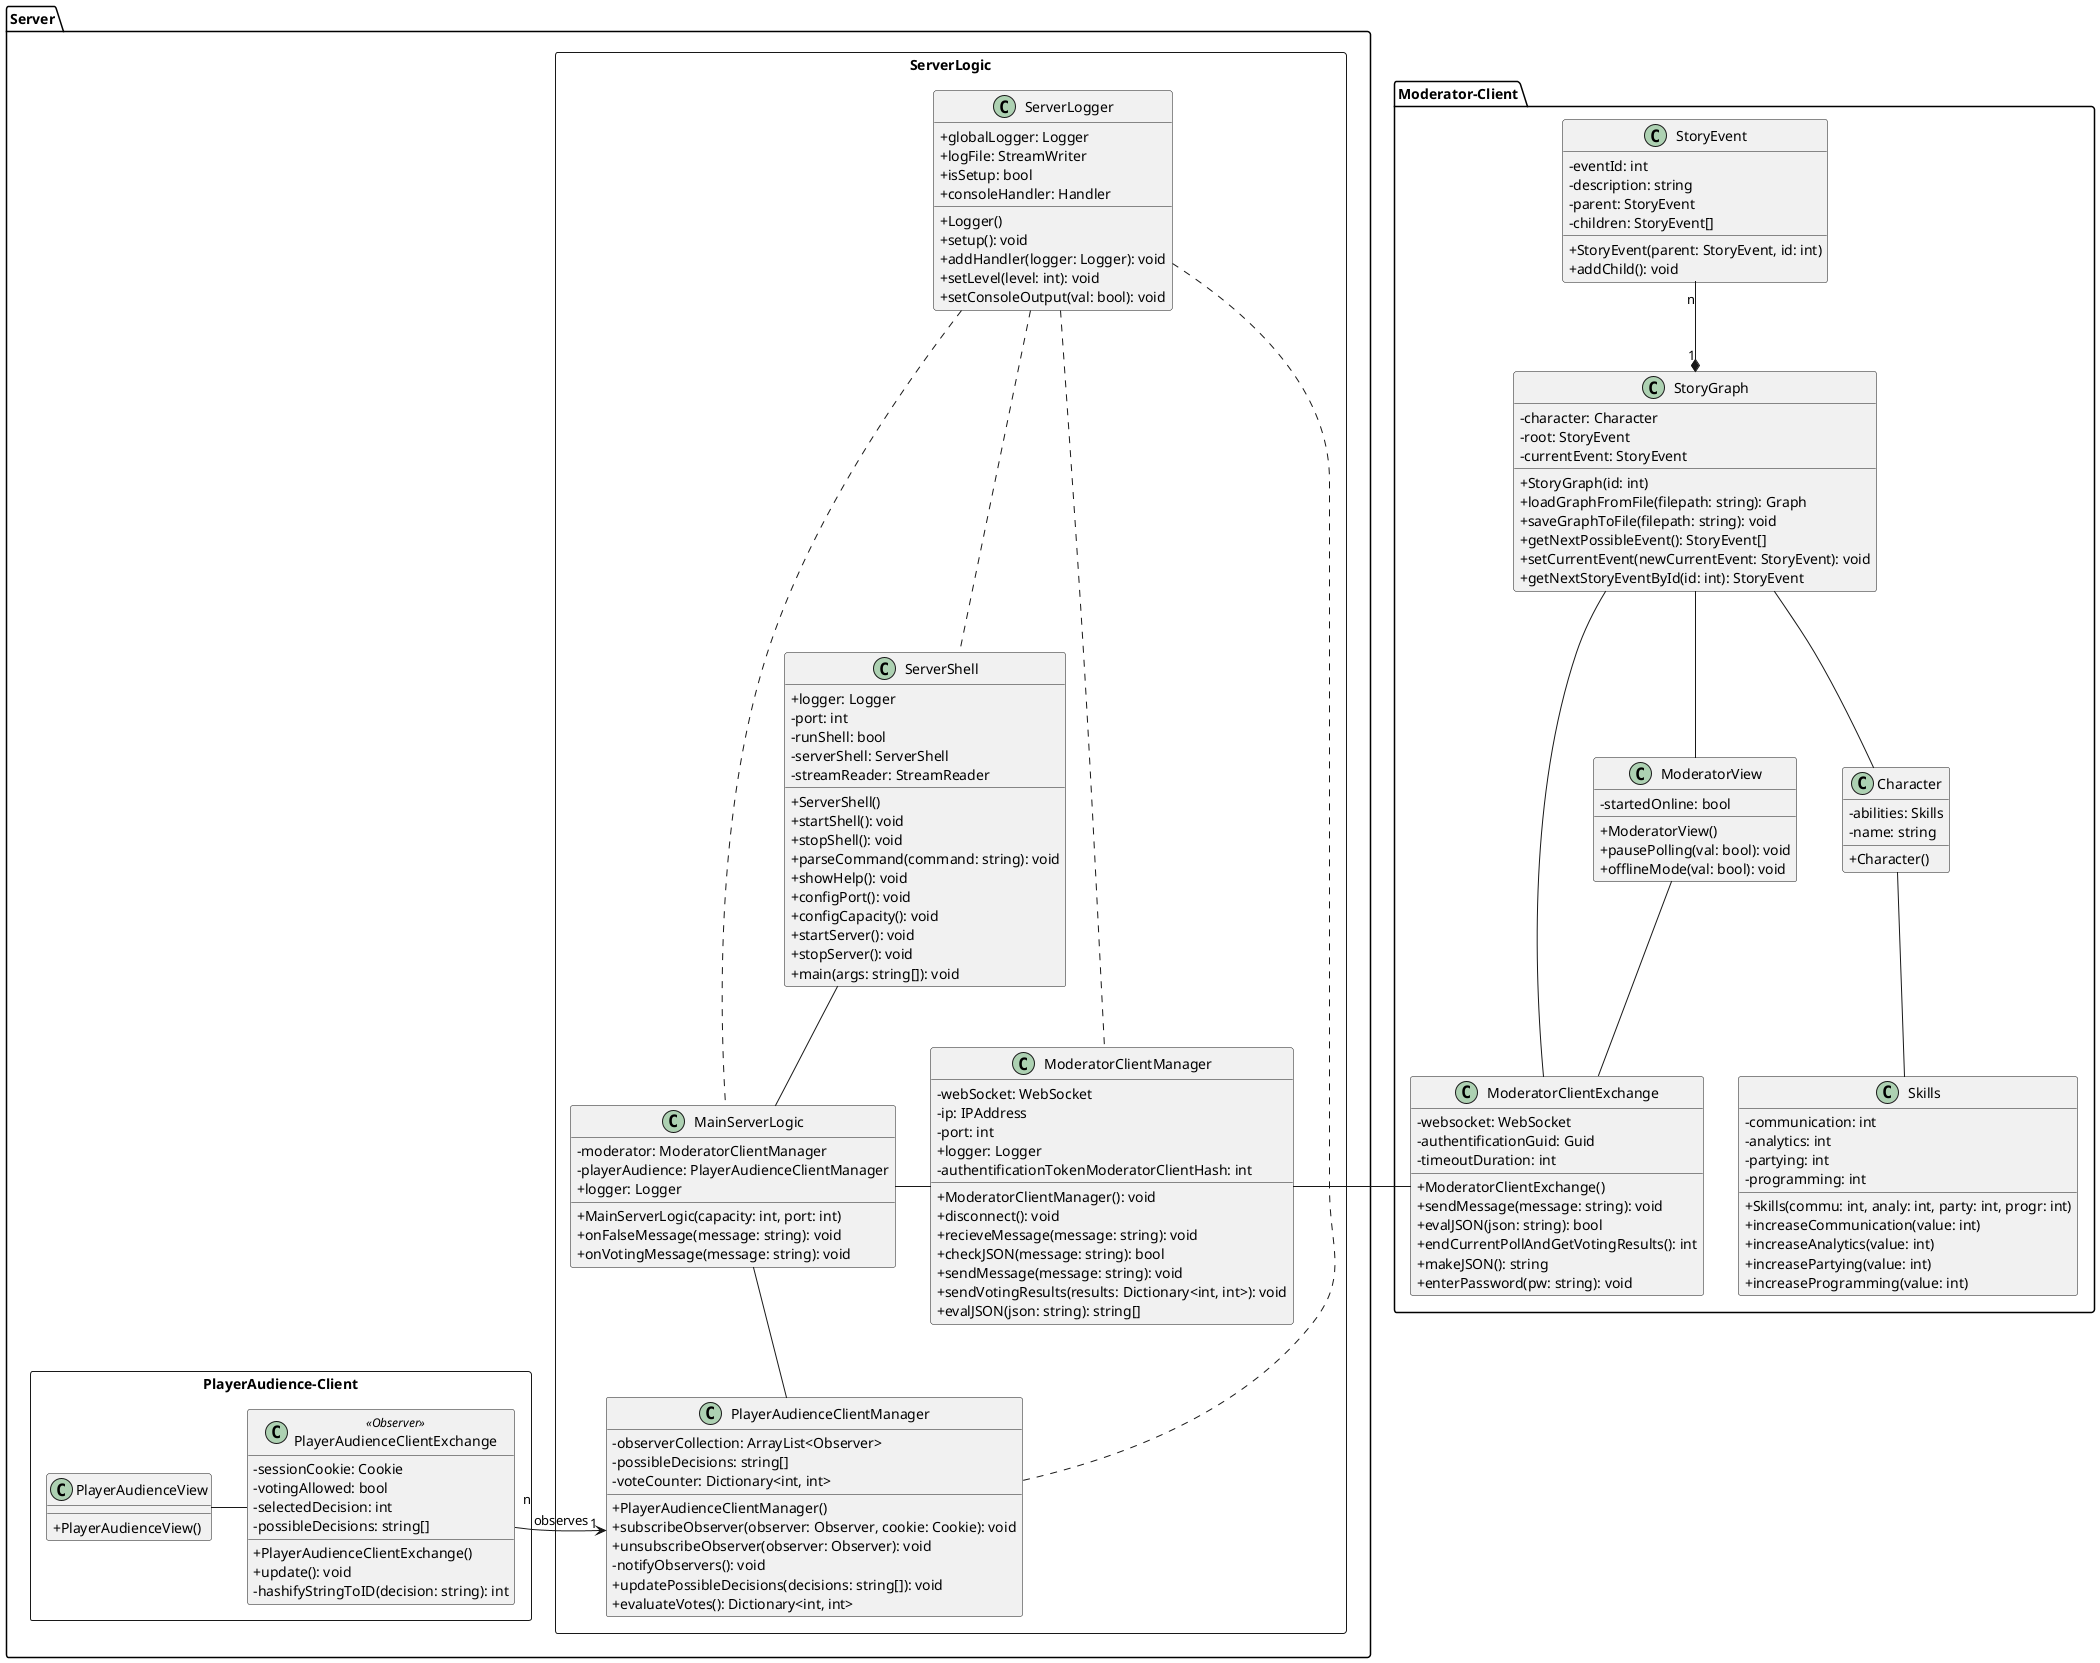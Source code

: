 @startuml

skinparam classAttributeIconSize 0

package "Moderator-Client" {

  class StoryEvent {
    {field} -eventId: int
    {field} -description: string
    {field} -parent: StoryEvent
    {field} -children: StoryEvent[]
    {method} +StoryEvent(parent: StoryEvent, id: int)
    {method} +addChild(): void
  }

  class StoryGraph {
    {field} -character: Character
    {field} -root: StoryEvent
    {field} -currentEvent: StoryEvent
    {method} +StoryGraph(id: int)
    {method} +loadGraphFromFile(filepath: string): Graph
    {method} +saveGraphToFile(filepath: string): void
    {method} +getNextPossibleEvent(): StoryEvent[]
    {method} +setCurrentEvent(newCurrentEvent: StoryEvent): void
    {method} +getNextStoryEventById(id: int): StoryEvent
  }

  class "ModeratorView" as mf {
    {field} -startedOnline: bool
    {method} +ModeratorView()
    {method} +pausePolling(val: bool): void
    {method} +offlineMode(val: bool): void
  }

  class "ModeratorClientExchange" as mcei{
    {field} -websocket: WebSocket
    {field} -authentificationGuid: Guid
    {field} -timeoutDuration: int
    {method} +ModeratorClientExchange()
    {method} +sendMessage(message: string): void
    {method} +evalJSON(json: string): bool
    {method} +endCurrentPollAndGetVotingResults(): int
    {method} +makeJSON(): string
    {method} +enterPassword(pw: string): void
  }

  class Skills {
    {field} -communication: int
    {field} -analytics: int
    {field} -partying: int
    {field} -programming: int
    {method} + Skills(commu: int, analy: int, party: int, progr: int)
    {method} + increaseCommunication(value: int)
    {method} + increaseAnalytics(value: int)
    {method} + increasePartying(value: int)
    {method} + increaseProgramming(value: int)
  }

  class Character {
    {field} -abilities: Skills
    {field} -name: string
    {method} +Character()
  }
  
  StoryEvent "n" --* "1" StoryGraph
  StoryGraph -- mf
  StoryGraph -- Character
  Character -- Skills
  mf -- mcei
  StoryGraph --- mcei
}

package "Server" {
   

  package "ServerLogic" <<Rectangle>>{
    class "ServerShell" as ss {
      {field} +logger: Logger
      {field} -port: int
      {field} -runShell: bool
      {field} -serverShell: ServerShell
      {field} -streamReader: StreamReader
      {method} +ServerShell()
      {method} +startShell(): void
      {method} +stopShell(): void
      {method} +parseCommand(command: string): void
      {method} +showHelp(): void
      {method} +configPort(): void
      {method} +configCapacity(): void
      {method} +startServer(): void
      {method} +stopServer(): void
      {method} +main(args: string[]): void
    }

    class "ModeratorClientManager" as cm {
      {field} -webSocket: WebSocket
      {field} -ip: IPAddress
      {field} -port: int
      {field} +logger: Logger
      {field} -authentificationTokenModeratorClientHash: int
      {method} +ModeratorClientManager(): void
      {method} +disconnect(): void
      {method} +recieveMessage(message: string): void
      {method} +checkJSON(message: string): bool
      {method} +sendMessage(message: string): void
      {method} +sendVotingResults(results: Dictionary<int, int>): void
      {method} +evalJSON(json: string): string[]

    }    

    class "MainServerLogic" as msl {
      {field} -moderator: ModeratorClientManager
      {field} -playerAudience: PlayerAudienceClientManager
      {field} +logger: Logger
      {method} +MainServerLogic(capacity: int, port: int)
      {method} +onFalseMessage(message: string): void
      {method} +onVotingMessage(message: string): void

    }

    class "PlayerAudienceClientManager" as api {
        {field} -observerCollection: ArrayList<Observer>
        {field} -possibleDecisions: string[]
        {field} -voteCounter: Dictionary<int, int>
        {method} +PlayerAudienceClientManager()
        {method} +subscribeObserver(observer: Observer, cookie: Cookie): void
        {method} +unsubscribeObserver(observer: Observer): void
        {method} -notifyObservers(): void
        {method} +updatePossibleDecisions(decisions: string[]): void
        {method} +evaluateVotes(): Dictionary<int, int>
  }

    class "ServerLogger" as sl {
      {field} +globalLogger: Logger
      {field} +logFile: StreamWriter
      {field} +isSetup: bool
      {field} +consoleHandler: Handler
      {method} +Logger()
      {method} +setup(): void
      {method} +addHandler(logger: Logger): void
      {method} +setLevel(level: int): void
      {method} +setConsoleOutput(val: bool): void
    }
  }
  package "PlayerAudience-Client" <<Rectangle>>{  
    class "PlayerAudienceClientExchange" as pace <<Observer>>{
      {field} -sessionCookie: Cookie
      {field} -votingAllowed: bool
      {field} -selectedDecision: int
      {field} -possibleDecisions: string[]
      {method} +PlayerAudienceClientExchange()
      {method} +update(): void
      {method} -hashifyStringToID(decision: string): int
    }

    class "PlayerAudienceView" as pav {
      {method} +PlayerAudienceView()
    }
  }
  ss -- msl
  msl - cm
  msl -down- api
  sl ... cm
  sl ... msl
  sl ... api
  sl ... ss
  pace -left- pav
  api "1" <-right- "n" pace : observes
}

mcei -right- cm

@enduml